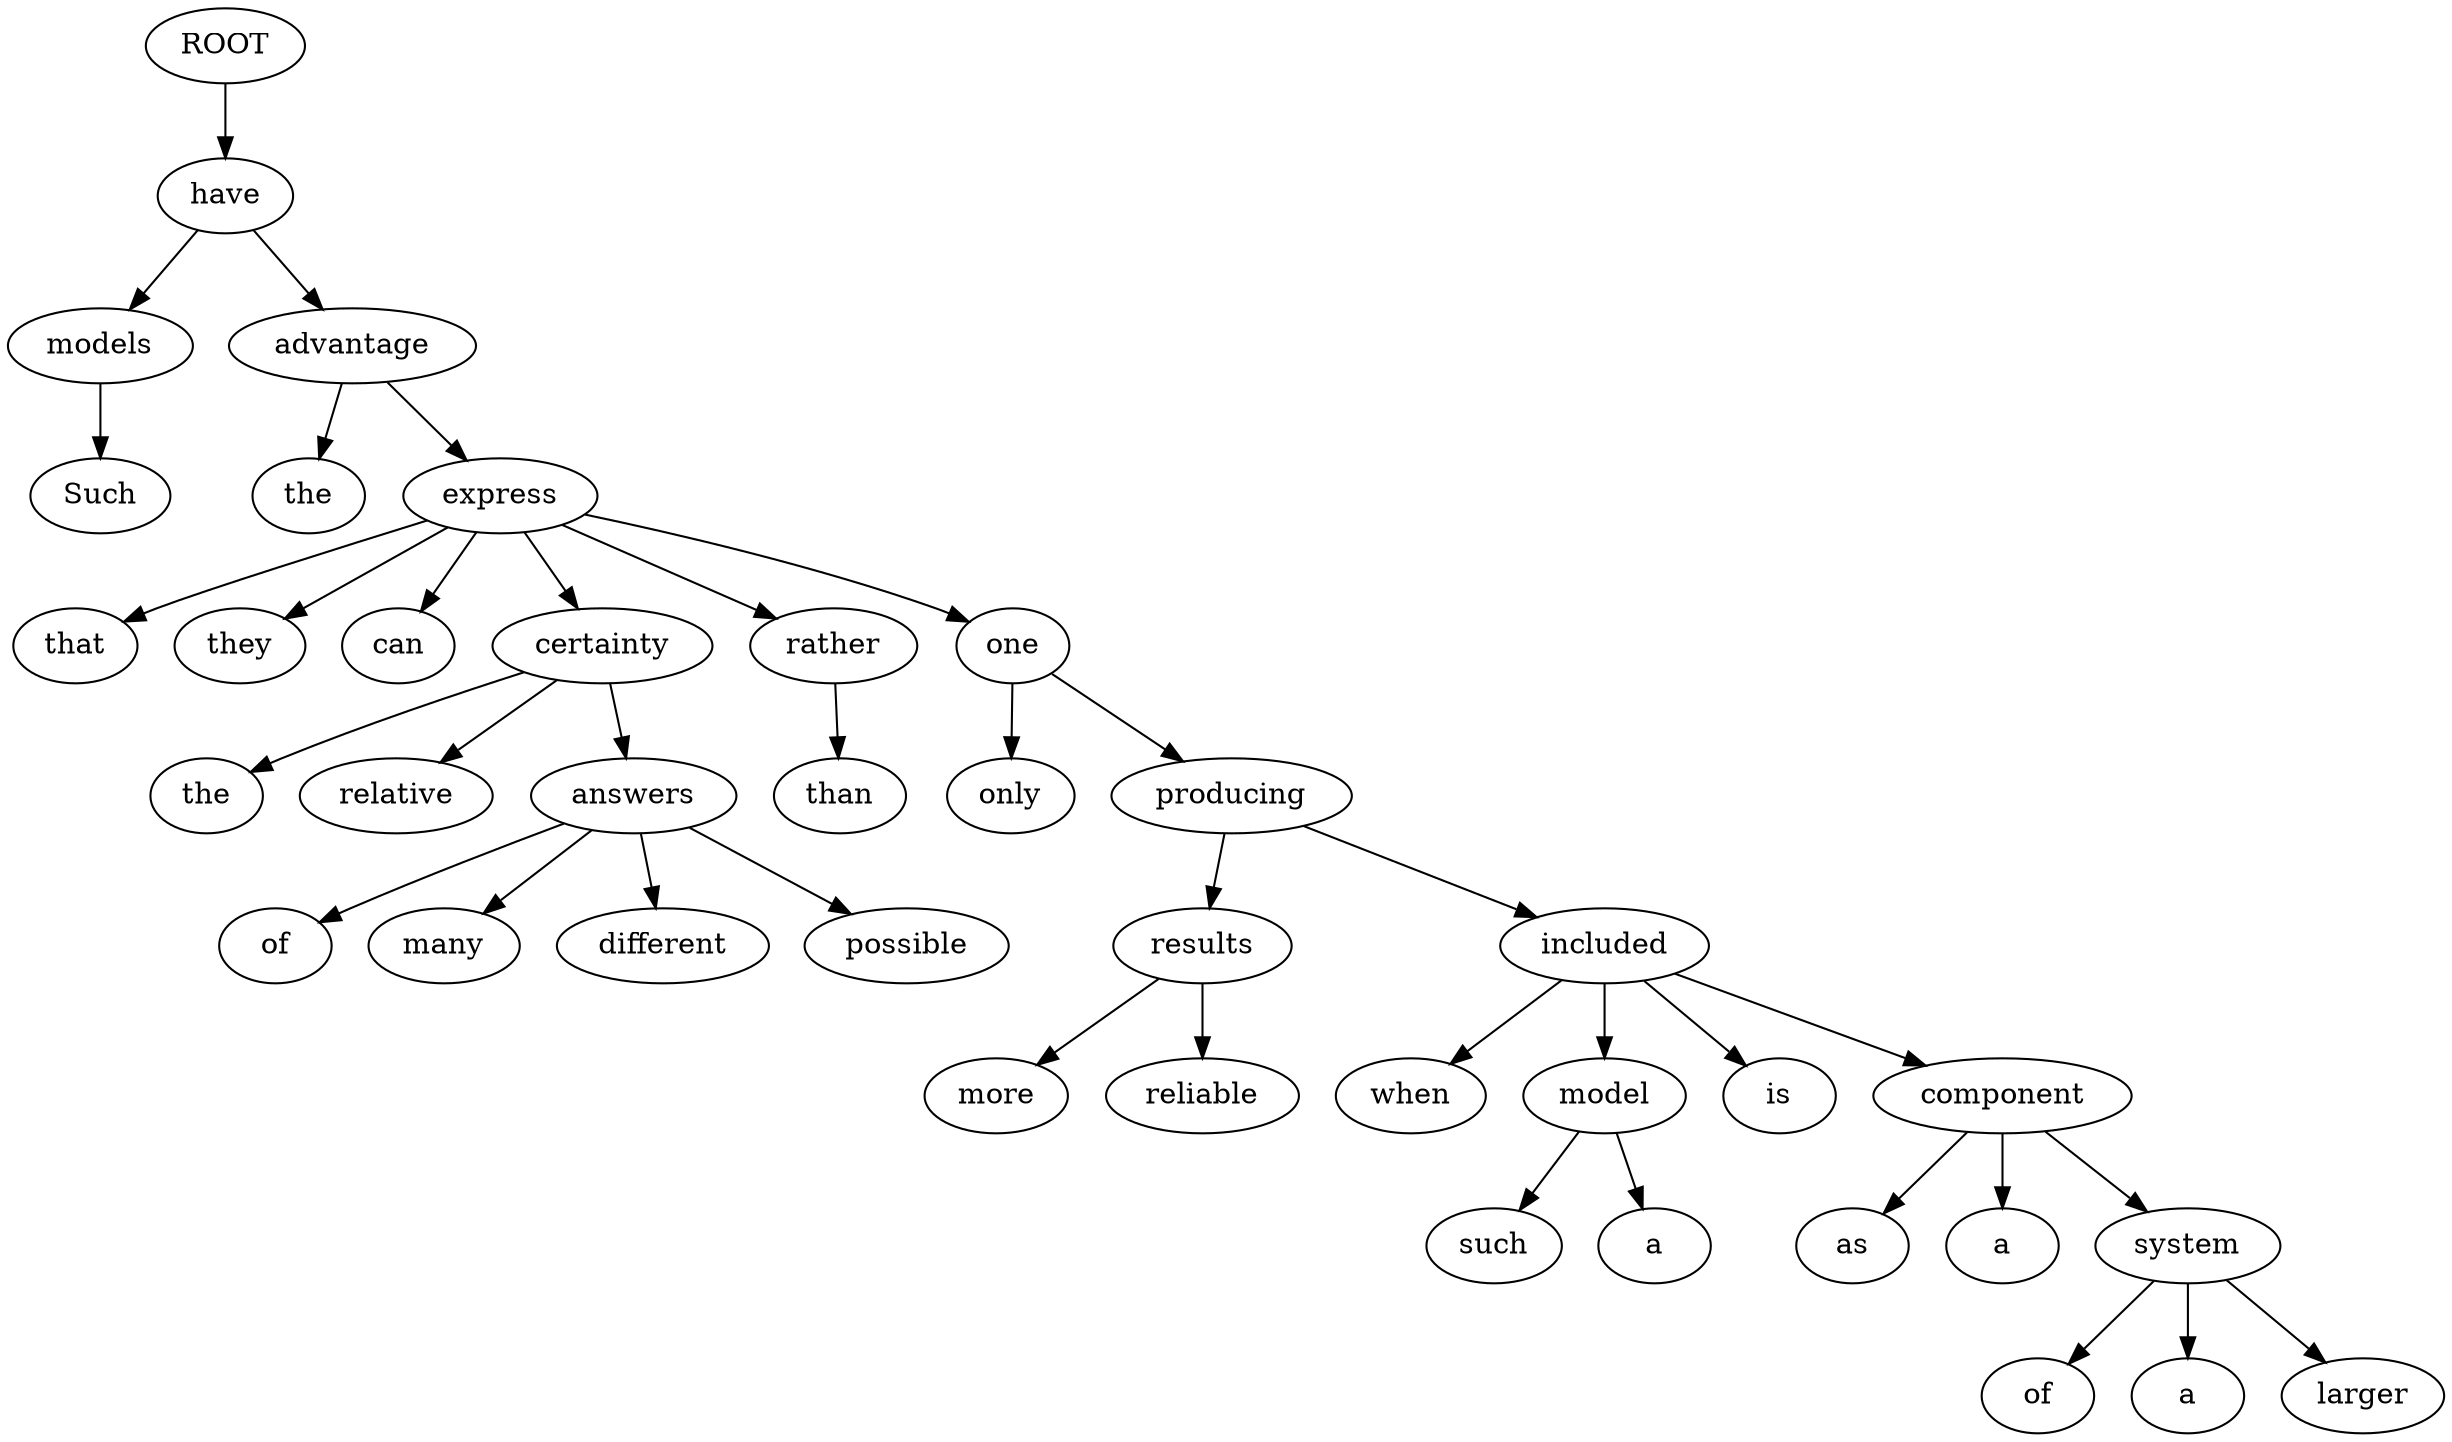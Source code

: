 digraph graph40 {
	node0 [label="ROOT"];
	node1 [label="Such"];
	node2 [label="models"];
	node3 [label="have"];
	node4 [label="the"];
	node5 [label="advantage"];
	node6 [label="that"];
	node7 [label="they"];
	node8 [label="can"];
	node9 [label="express"];
	node10 [label="the"];
	node11 [label="relative"];
	node12 [label="certainty"];
	node13 [label="of"];
	node14 [label="many"];
	node15 [label="different"];
	node16 [label="possible"];
	node17 [label="answers"];
	node18 [label="rather"];
	node19 [label="than"];
	node20 [label="only"];
	node21 [label="one"];
	node23 [label="producing"];
	node24 [label="more"];
	node25 [label="reliable"];
	node26 [label="results"];
	node27 [label="when"];
	node28 [label="such"];
	node29 [label="a"];
	node30 [label="model"];
	node31 [label="is"];
	node32 [label="included"];
	node33 [label="as"];
	node34 [label="a"];
	node35 [label="component"];
	node36 [label="of"];
	node37 [label="a"];
	node38 [label="larger"];
	node39 [label="system"];
	node0 -> node3;
	node2 -> node1;
	node3 -> node2;
	node5 -> node4;
	node3 -> node5;
	node9 -> node6;
	node9 -> node7;
	node9 -> node8;
	node5 -> node9;
	node12 -> node10;
	node12 -> node11;
	node9 -> node12;
	node17 -> node13;
	node17 -> node14;
	node17 -> node15;
	node17 -> node16;
	node12 -> node17;
	node9 -> node18;
	node18 -> node19;
	node21 -> node20;
	node9 -> node21;
	node21 -> node23;
	node26 -> node24;
	node26 -> node25;
	node23 -> node26;
	node32 -> node27;
	node30 -> node28;
	node30 -> node29;
	node32 -> node30;
	node32 -> node31;
	node23 -> node32;
	node35 -> node33;
	node35 -> node34;
	node32 -> node35;
	node39 -> node36;
	node39 -> node37;
	node39 -> node38;
	node35 -> node39;
}
